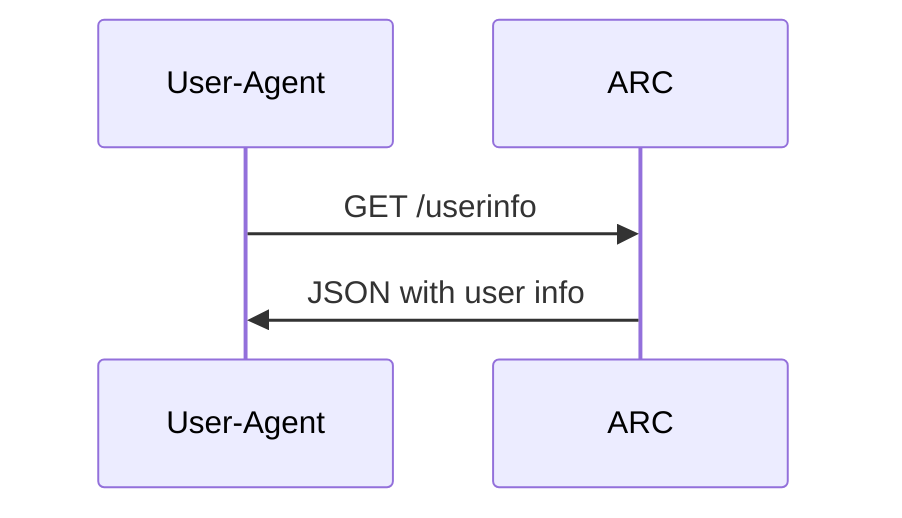 sequenceDiagram

    participant User-Agent
    participant ARC

    User-Agent ->> ARC: GET /userinfo
    ARC ->> User-Agent: JSON with user info